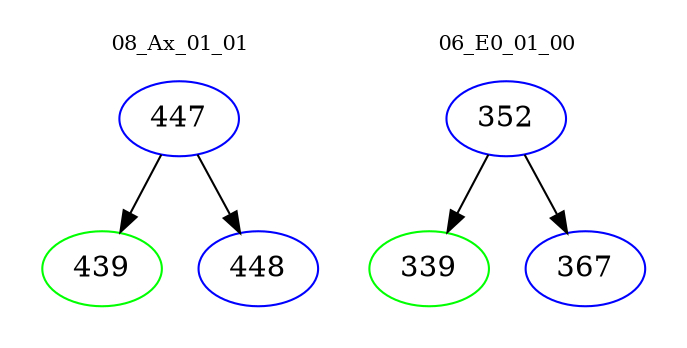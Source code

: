 digraph{
subgraph cluster_0 {
color = white
label = "08_Ax_01_01";
fontsize=10;
T0_447 [label="447", color="blue"]
T0_447 -> T0_439 [color="black"]
T0_439 [label="439", color="green"]
T0_447 -> T0_448 [color="black"]
T0_448 [label="448", color="blue"]
}
subgraph cluster_1 {
color = white
label = "06_E0_01_00";
fontsize=10;
T1_352 [label="352", color="blue"]
T1_352 -> T1_339 [color="black"]
T1_339 [label="339", color="green"]
T1_352 -> T1_367 [color="black"]
T1_367 [label="367", color="blue"]
}
}

